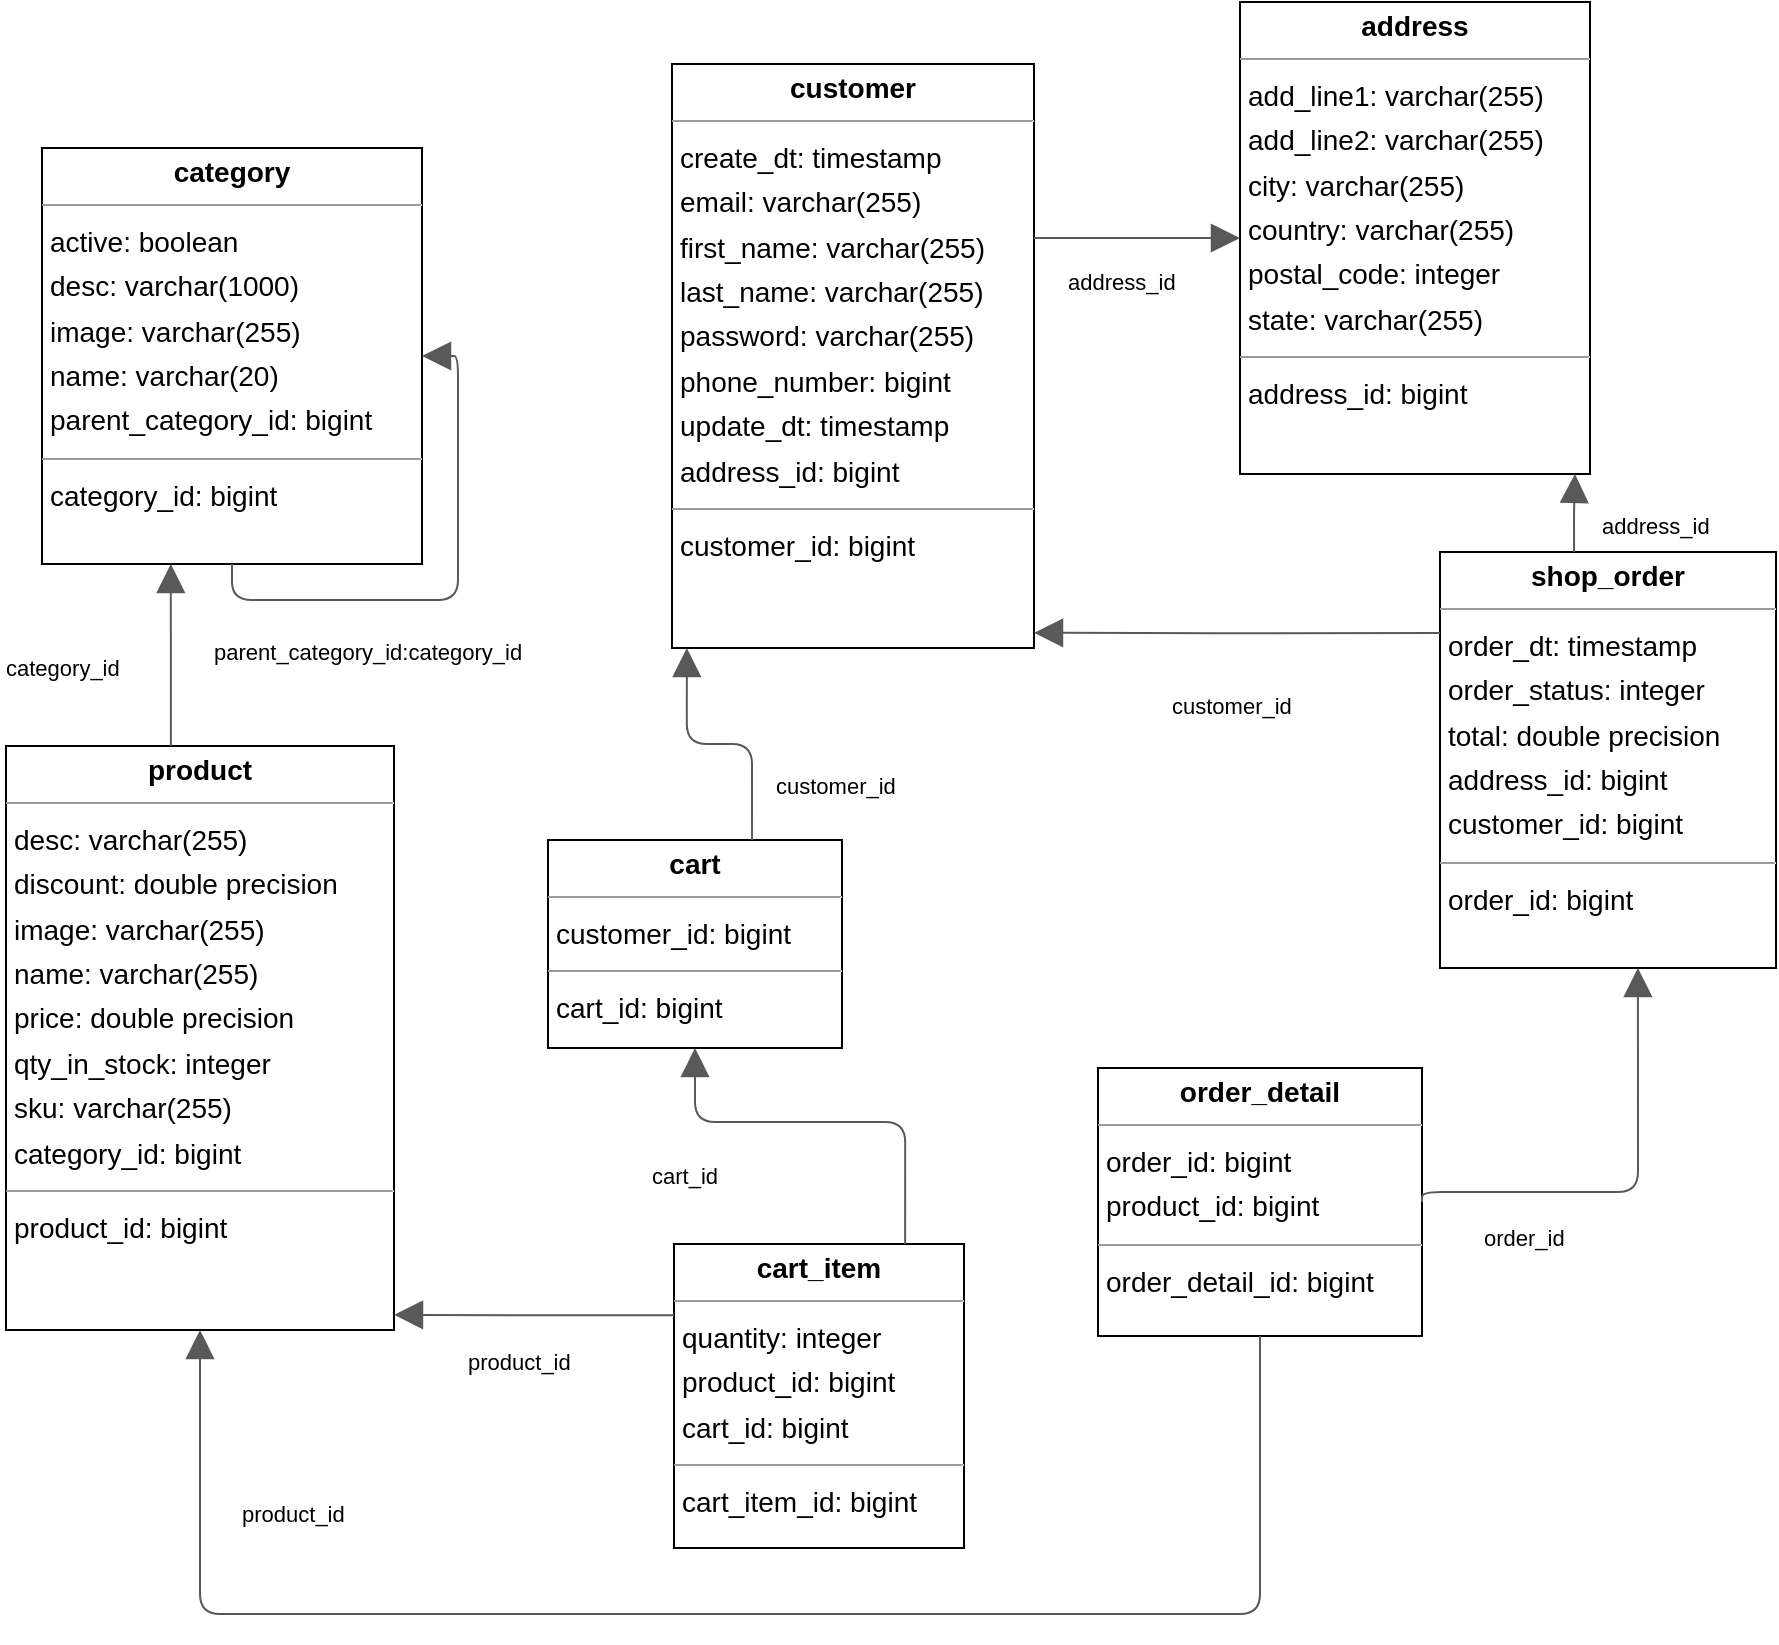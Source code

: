 <mxGraphModel dx="0" dy="0" grid="1" gridSize="10" guides="1" tooltips="1" connect="1" arrows="1" fold="1" page="0" pageScale="1" background="none" math="0" shadow="0">
  <root>
    <mxCell id="0" />
    <mxCell id="1" parent="0" />
    <mxCell id="node1" parent="1" vertex="1" value="&lt;p style=&quot;margin:0px;margin-top:4px;text-align:center;&quot;&gt;&lt;b&gt;address&lt;/b&gt;&lt;/p&gt;&lt;hr size=&quot;1&quot;/&gt;&lt;p style=&quot;margin:0 0 0 4px;line-height:1.6;&quot;&gt; add_line1: varchar(255)&lt;br/&gt; add_line2: varchar(255)&lt;br/&gt; city: varchar(255)&lt;br/&gt; country: varchar(255)&lt;br/&gt; postal_code: integer&lt;br/&gt; state: varchar(255)&lt;/p&gt;&lt;hr size=&quot;1&quot;/&gt;&lt;p style=&quot;margin:0 0 0 4px;line-height:1.6;&quot;&gt; address_id: bigint&lt;/p&gt;" style="verticalAlign=top;align=left;overflow=fill;fontSize=14;fontFamily=Helvetica;html=1;rounded=0;shadow=0;comic=0;labelBackgroundColor=none;strokeWidth=1;">
      <mxGeometry x="243" y="345" width="175" height="236" as="geometry" />
    </mxCell>
    <mxCell id="node0" parent="1" vertex="1" value="&lt;p style=&quot;margin:0px;margin-top:4px;text-align:center;&quot;&gt;&lt;b&gt;cart&lt;/b&gt;&lt;/p&gt;&lt;hr size=&quot;1&quot;/&gt;&lt;p style=&quot;margin:0 0 0 4px;line-height:1.6;&quot;&gt; customer_id: bigint&lt;/p&gt;&lt;hr size=&quot;1&quot;/&gt;&lt;p style=&quot;margin:0 0 0 4px;line-height:1.6;&quot;&gt; cart_id: bigint&lt;/p&gt;" style="verticalAlign=top;align=left;overflow=fill;fontSize=14;fontFamily=Helvetica;html=1;rounded=0;shadow=0;comic=0;labelBackgroundColor=none;strokeWidth=1;">
      <mxGeometry x="-103" y="764" width="147" height="104" as="geometry" />
    </mxCell>
    <mxCell id="node6" parent="1" vertex="1" value="&lt;p style=&quot;margin:0px;margin-top:4px;text-align:center;&quot;&gt;&lt;b&gt;cart_item&lt;/b&gt;&lt;/p&gt;&lt;hr size=&quot;1&quot;/&gt;&lt;p style=&quot;margin:0 0 0 4px;line-height:1.6;&quot;&gt; quantity: integer&lt;br/&gt; product_id: bigint&lt;br/&gt; cart_id: bigint&lt;/p&gt;&lt;hr size=&quot;1&quot;/&gt;&lt;p style=&quot;margin:0 0 0 4px;line-height:1.6;&quot;&gt; cart_item_id: bigint&lt;/p&gt;" style="verticalAlign=top;align=left;overflow=fill;fontSize=14;fontFamily=Helvetica;html=1;rounded=0;shadow=0;comic=0;labelBackgroundColor=none;strokeWidth=1;">
      <mxGeometry x="-40" y="966" width="145" height="152" as="geometry" />
    </mxCell>
    <mxCell id="node3" parent="1" vertex="1" value="&lt;p style=&quot;margin:0px;margin-top:4px;text-align:center;&quot;&gt;&lt;b&gt;category&lt;/b&gt;&lt;/p&gt;&lt;hr size=&quot;1&quot;/&gt;&lt;p style=&quot;margin:0 0 0 4px;line-height:1.6;&quot;&gt; active: boolean&lt;br/&gt; desc: varchar(1000)&lt;br/&gt; image: varchar(255)&lt;br/&gt; name: varchar(20)&lt;br/&gt; parent_category_id: bigint&lt;/p&gt;&lt;hr size=&quot;1&quot;/&gt;&lt;p style=&quot;margin:0 0 0 4px;line-height:1.6;&quot;&gt; category_id: bigint&lt;/p&gt;" style="verticalAlign=top;align=left;overflow=fill;fontSize=14;fontFamily=Helvetica;html=1;rounded=0;shadow=0;comic=0;labelBackgroundColor=none;strokeWidth=1;">
      <mxGeometry x="-356" y="418" width="190" height="208" as="geometry" />
    </mxCell>
    <mxCell id="node4" parent="1" vertex="1" value="&lt;p style=&quot;margin:0px;margin-top:4px;text-align:center;&quot;&gt;&lt;b&gt;customer&lt;/b&gt;&lt;/p&gt;&lt;hr size=&quot;1&quot;/&gt;&lt;p style=&quot;margin:0 0 0 4px;line-height:1.6;&quot;&gt; create_dt: timestamp&lt;br/&gt; email: varchar(255)&lt;br/&gt; first_name: varchar(255)&lt;br/&gt; last_name: varchar(255)&lt;br/&gt; password: varchar(255)&lt;br/&gt; phone_number: bigint&lt;br/&gt; update_dt: timestamp&lt;br/&gt; address_id: bigint&lt;/p&gt;&lt;hr size=&quot;1&quot;/&gt;&lt;p style=&quot;margin:0 0 0 4px;line-height:1.6;&quot;&gt; customer_id: bigint&lt;/p&gt;" style="verticalAlign=top;align=left;overflow=fill;fontSize=14;fontFamily=Helvetica;html=1;rounded=0;shadow=0;comic=0;labelBackgroundColor=none;strokeWidth=1;">
      <mxGeometry x="-41" y="376" width="181" height="292" as="geometry" />
    </mxCell>
    <mxCell id="node2" parent="1" vertex="1" value="&lt;p style=&quot;margin:0px;margin-top:4px;text-align:center;&quot;&gt;&lt;b&gt;order_detail&lt;/b&gt;&lt;/p&gt;&lt;hr size=&quot;1&quot;/&gt;&lt;p style=&quot;margin:0 0 0 4px;line-height:1.6;&quot;&gt; order_id: bigint&lt;br/&gt; product_id: bigint&lt;/p&gt;&lt;hr size=&quot;1&quot;/&gt;&lt;p style=&quot;margin:0 0 0 4px;line-height:1.6;&quot;&gt; order_detail_id: bigint&lt;/p&gt;" style="verticalAlign=top;align=left;overflow=fill;fontSize=14;fontFamily=Helvetica;html=1;rounded=0;shadow=0;comic=0;labelBackgroundColor=none;strokeWidth=1;">
      <mxGeometry x="172" y="878" width="162" height="134" as="geometry" />
    </mxCell>
    <mxCell id="node7" parent="1" vertex="1" value="&lt;p style=&quot;margin:0px;margin-top:4px;text-align:center;&quot;&gt;&lt;b&gt;product&lt;/b&gt;&lt;/p&gt;&lt;hr size=&quot;1&quot;/&gt;&lt;p style=&quot;margin:0 0 0 4px;line-height:1.6;&quot;&gt; desc: varchar(255)&lt;br/&gt; discount: double precision&lt;br/&gt; image: varchar(255)&lt;br/&gt; name: varchar(255)&lt;br/&gt; price: double precision&lt;br/&gt; qty_in_stock: integer&lt;br/&gt; sku: varchar(255)&lt;br/&gt; category_id: bigint&lt;/p&gt;&lt;hr size=&quot;1&quot;/&gt;&lt;p style=&quot;margin:0 0 0 4px;line-height:1.6;&quot;&gt; product_id: bigint&lt;/p&gt;" style="verticalAlign=top;align=left;overflow=fill;fontSize=14;fontFamily=Helvetica;html=1;rounded=0;shadow=0;comic=0;labelBackgroundColor=none;strokeWidth=1;">
      <mxGeometry x="-374" y="717" width="194" height="292" as="geometry" />
    </mxCell>
    <mxCell id="node5" parent="1" vertex="1" value="&lt;p style=&quot;margin:0px;margin-top:4px;text-align:center;&quot;&gt;&lt;b&gt;shop_order&lt;/b&gt;&lt;/p&gt;&lt;hr size=&quot;1&quot;/&gt;&lt;p style=&quot;margin:0 0 0 4px;line-height:1.6;&quot;&gt; order_dt: timestamp&lt;br/&gt; order_status: integer&lt;br/&gt; total: double precision&lt;br/&gt; address_id: bigint&lt;br/&gt; customer_id: bigint&lt;/p&gt;&lt;hr size=&quot;1&quot;/&gt;&lt;p style=&quot;margin:0 0 0 4px;line-height:1.6;&quot;&gt; order_id: bigint&lt;/p&gt;" style="verticalAlign=top;align=left;overflow=fill;fontSize=14;fontFamily=Helvetica;html=1;rounded=0;shadow=0;comic=0;labelBackgroundColor=none;strokeWidth=1;">
      <mxGeometry x="343" y="620" width="168" height="208" as="geometry" />
    </mxCell>
    <mxCell id="edge7" edge="1" value="" parent="1" source="node0" target="node4" style="html=1;rounded=1;edgeStyle=orthogonalEdgeStyle;dashed=0;startArrow=none;endArrow=block;endSize=12;strokeColor=#595959;exitX=0.694;exitY=0.000;exitDx=0;exitDy=0;entryX=0.041;entryY=1.000;entryDx=0;entryDy=0;">
      <mxGeometry width="50" height="50" relative="1" as="geometry">
        <Array as="points">
          <mxPoint x="-1" y="716" />
          <mxPoint x="-33" y="716" />
        </Array>
      </mxGeometry>
    </mxCell>
    <mxCell id="label44" parent="edge7" vertex="1" connectable="0" value="customer_id" style="edgeLabel;resizable=0;html=1;align=left;verticalAlign=top;strokeColor=default;">
      <mxGeometry x="9" y="724" as="geometry" />
    </mxCell>
    <mxCell id="edge1" edge="1" value="" parent="1" source="node6" target="node0" style="html=1;rounded=1;edgeStyle=orthogonalEdgeStyle;dashed=0;startArrow=none;endArrow=block;endSize=12;strokeColor=#595959;exitX=0.797;exitY=0.000;exitDx=0;exitDy=0;entryX=0.500;entryY=1.000;entryDx=0;entryDy=0;">
      <mxGeometry width="50" height="50" relative="1" as="geometry">
        <Array as="points">
          <mxPoint x="75" y="905" />
          <mxPoint x="-30" y="905" />
        </Array>
      </mxGeometry>
    </mxCell>
    <mxCell id="label8" parent="edge1" vertex="1" connectable="0" value="cart_id" style="edgeLabel;resizable=0;html=1;align=left;verticalAlign=top;strokeColor=default;">
      <mxGeometry x="-53" y="919" as="geometry" />
    </mxCell>
    <mxCell id="edge5" edge="1" value="" parent="1" source="node6" target="node7" style="html=1;rounded=1;edgeStyle=orthogonalEdgeStyle;dashed=0;startArrow=none;endArrow=block;endSize=12;strokeColor=#595959;exitX=0.000;exitY=0.234;exitDx=0;exitDy=0;entryX=1.000;entryY=0.974;entryDx=0;entryDy=0;">
      <mxGeometry width="50" height="50" relative="1" as="geometry">
        <Array as="points" />
      </mxGeometry>
    </mxCell>
    <mxCell id="label32" parent="edge5" vertex="1" connectable="0" value="product_id" style="edgeLabel;resizable=0;html=1;align=left;verticalAlign=top;strokeColor=default;">
      <mxGeometry x="-145" y="1012" as="geometry" />
    </mxCell>
    <mxCell id="edge9" edge="1" value="" parent="1" source="node3" target="node3" style="html=1;rounded=1;edgeStyle=orthogonalEdgeStyle;dashed=0;startArrow=none;endArrow=block;endSize=12;strokeColor=#595959;exitX=0.500;exitY=1.000;exitDx=0;exitDy=0;entryX=1.000;entryY=0.500;entryDx=0;entryDy=0;">
      <mxGeometry width="50" height="50" relative="1" as="geometry">
        <Array as="points">
          <mxPoint x="-261" y="644" />
          <mxPoint x="-148" y="644" />
          <mxPoint x="-148" y="522" />
        </Array>
      </mxGeometry>
    </mxCell>
    <mxCell id="label56" parent="edge9" vertex="1" connectable="0" value="parent_category_id:category_id" style="edgeLabel;resizable=0;html=1;align=left;verticalAlign=top;strokeColor=default;">
      <mxGeometry x="-272" y="657" as="geometry" />
    </mxCell>
    <mxCell id="edge0" edge="1" value="" parent="1" source="node4" target="node1" style="html=1;rounded=1;edgeStyle=orthogonalEdgeStyle;dashed=0;startArrow=none;endArrow=block;endSize=12;strokeColor=#595959;exitX=1.000;exitY=0.298;exitDx=0;exitDy=0;entryX=0.000;entryY=0.500;entryDx=0;entryDy=0;">
      <mxGeometry width="50" height="50" relative="1" as="geometry">
        <Array as="points" />
      </mxGeometry>
    </mxCell>
    <mxCell id="label2" parent="edge0" vertex="1" connectable="0" value="address_id" style="edgeLabel;resizable=0;html=1;align=left;verticalAlign=top;strokeColor=default;">
      <mxGeometry x="155" y="472" as="geometry" />
    </mxCell>
    <mxCell id="edge3" edge="1" value="" parent="1" source="node2" target="node7" style="html=1;rounded=1;edgeStyle=orthogonalEdgeStyle;dashed=0;startArrow=none;endArrow=block;endSize=12;strokeColor=#595959;exitX=0.500;exitY=1.000;exitDx=0;exitDy=0;entryX=0.500;entryY=1.000;entryDx=0;entryDy=0;">
      <mxGeometry width="50" height="50" relative="1" as="geometry">
        <Array as="points">
          <mxPoint x="253" y="1151" />
          <mxPoint x="-277" y="1151" />
        </Array>
      </mxGeometry>
    </mxCell>
    <mxCell id="label20" parent="edge3" vertex="1" connectable="0" value="product_id" style="edgeLabel;resizable=0;html=1;align=left;verticalAlign=top;strokeColor=default;">
      <mxGeometry x="-258" y="1088" as="geometry" />
    </mxCell>
    <mxCell id="edge2" edge="1" value="" parent="1" source="node2" target="node5" style="html=1;rounded=1;edgeStyle=orthogonalEdgeStyle;dashed=0;startArrow=none;endArrow=block;endSize=12;strokeColor=#595959;exitX=1.000;exitY=0.500;exitDx=0;exitDy=0;entryX=0.589;entryY=1.000;entryDx=0;entryDy=0;">
      <mxGeometry width="50" height="50" relative="1" as="geometry">
        <Array as="points">
          <mxPoint x="442" y="940" />
        </Array>
      </mxGeometry>
    </mxCell>
    <mxCell id="label14" parent="edge2" vertex="1" connectable="0" value="order_id" style="edgeLabel;resizable=0;html=1;align=left;verticalAlign=top;strokeColor=default;">
      <mxGeometry x="363" y="950" as="geometry" />
    </mxCell>
    <mxCell id="edge6" edge="1" value="" parent="1" source="node7" target="node3" style="html=1;rounded=1;edgeStyle=orthogonalEdgeStyle;dashed=0;startArrow=none;endArrow=block;endSize=12;strokeColor=#595959;exitX=0.425;exitY=0.000;exitDx=0;exitDy=0;entryX=0.339;entryY=1.000;entryDx=0;entryDy=0;">
      <mxGeometry width="50" height="50" relative="1" as="geometry">
        <Array as="points" />
      </mxGeometry>
    </mxCell>
    <mxCell id="label38" parent="edge6" vertex="1" connectable="0" value="category_id" style="edgeLabel;resizable=0;html=1;align=left;verticalAlign=top;strokeColor=default;">
      <mxGeometry x="-376" y="665" as="geometry" />
    </mxCell>
    <mxCell id="edge4" edge="1" value="" parent="1" source="node5" target="node1" style="html=1;rounded=1;edgeStyle=orthogonalEdgeStyle;dashed=0;startArrow=none;endArrow=block;endSize=12;strokeColor=#595959;exitX=0.399;exitY=0.000;exitDx=0;exitDy=0;entryX=0.957;entryY=1.000;entryDx=0;entryDy=0;">
      <mxGeometry width="50" height="50" relative="1" as="geometry">
        <Array as="points" />
      </mxGeometry>
    </mxCell>
    <mxCell id="label26" parent="edge4" vertex="1" connectable="0" value="address_id" style="edgeLabel;resizable=0;html=1;align=left;verticalAlign=top;strokeColor=default;">
      <mxGeometry x="422" y="594" as="geometry" />
    </mxCell>
    <mxCell id="edge8" edge="1" value="" parent="1" source="node5" target="node4" style="html=1;rounded=1;edgeStyle=orthogonalEdgeStyle;dashed=0;startArrow=none;endArrow=block;endSize=12;strokeColor=#595959;exitX=0.000;exitY=0.195;exitDx=0;exitDy=0;entryX=1.000;entryY=0.974;entryDx=0;entryDy=0;">
      <mxGeometry width="50" height="50" relative="1" as="geometry">
        <Array as="points" />
      </mxGeometry>
    </mxCell>
    <mxCell id="label50" parent="edge8" vertex="1" connectable="0" value="customer_id" style="edgeLabel;resizable=0;html=1;align=left;verticalAlign=top;strokeColor=default;">
      <mxGeometry x="207" y="684" as="geometry" />
    </mxCell>
  </root>
</mxGraphModel>